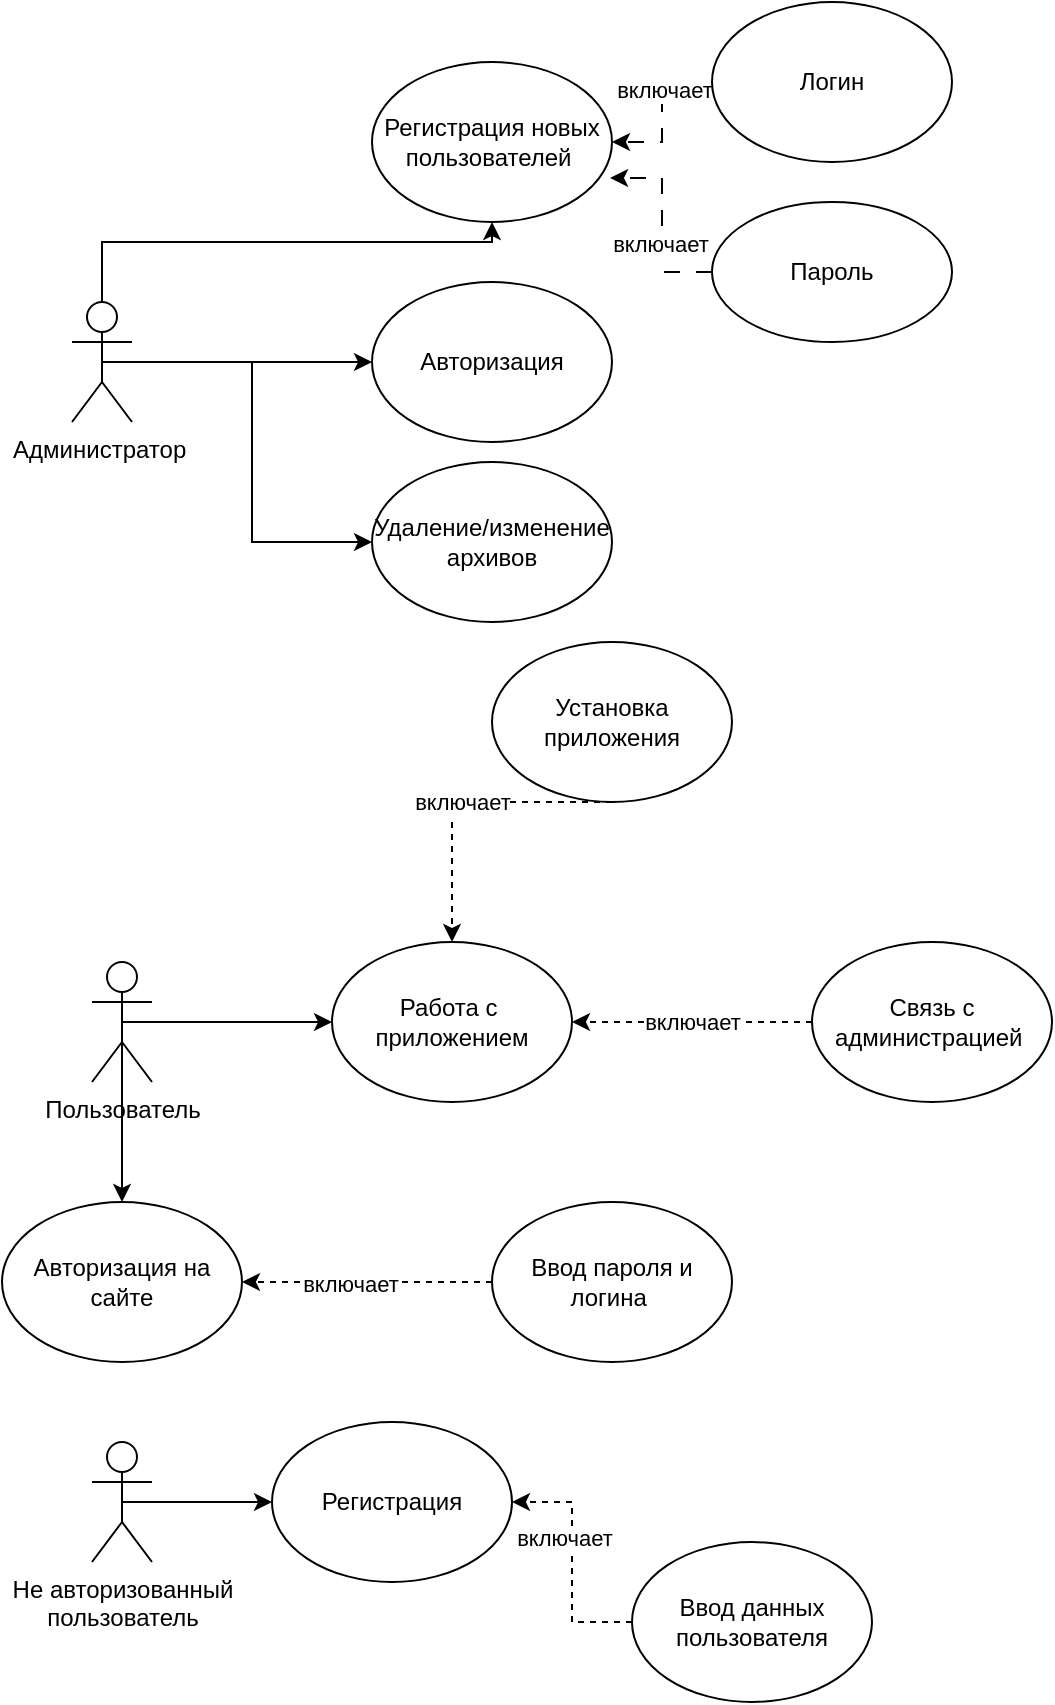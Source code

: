<mxfile version="20.8.18" type="device"><diagram id="C5RBs43oDa-KdzZeNtuy" name="Page-1"><mxGraphModel dx="1595" dy="879" grid="1" gridSize="10" guides="1" tooltips="1" connect="1" arrows="1" fold="1" page="1" pageScale="1" pageWidth="827" pageHeight="1169" math="0" shadow="0"><root><mxCell id="WIyWlLk6GJQsqaUBKTNV-0"/><mxCell id="WIyWlLk6GJQsqaUBKTNV-1" parent="WIyWlLk6GJQsqaUBKTNV-0"/><mxCell id="6-mMtzpj5kjU5DEhZD6X-6" style="edgeStyle=orthogonalEdgeStyle;rounded=0;orthogonalLoop=1;jettySize=auto;html=1;exitX=0.5;exitY=0.5;exitDx=0;exitDy=0;exitPerimeter=0;" edge="1" parent="WIyWlLk6GJQsqaUBKTNV-1" source="6-mMtzpj5kjU5DEhZD6X-0" target="6-mMtzpj5kjU5DEhZD6X-5"><mxGeometry relative="1" as="geometry"><Array as="points"><mxPoint x="75" y="140"/></Array></mxGeometry></mxCell><mxCell id="6-mMtzpj5kjU5DEhZD6X-12" style="edgeStyle=orthogonalEdgeStyle;rounded=0;orthogonalLoop=1;jettySize=auto;html=1;exitX=0.5;exitY=0.5;exitDx=0;exitDy=0;exitPerimeter=0;entryX=0;entryY=0.5;entryDx=0;entryDy=0;" edge="1" parent="WIyWlLk6GJQsqaUBKTNV-1" source="6-mMtzpj5kjU5DEhZD6X-0" target="6-mMtzpj5kjU5DEhZD6X-8"><mxGeometry relative="1" as="geometry"/></mxCell><mxCell id="6-mMtzpj5kjU5DEhZD6X-14" style="edgeStyle=orthogonalEdgeStyle;rounded=0;orthogonalLoop=1;jettySize=auto;html=1;exitX=0.5;exitY=0.5;exitDx=0;exitDy=0;exitPerimeter=0;entryX=0;entryY=0.5;entryDx=0;entryDy=0;" edge="1" parent="WIyWlLk6GJQsqaUBKTNV-1" source="6-mMtzpj5kjU5DEhZD6X-0" target="6-mMtzpj5kjU5DEhZD6X-13"><mxGeometry relative="1" as="geometry"/></mxCell><mxCell id="6-mMtzpj5kjU5DEhZD6X-0" value="Администратор&amp;nbsp;" style="shape=umlActor;verticalLabelPosition=bottom;verticalAlign=top;html=1;outlineConnect=0;" vertex="1" parent="WIyWlLk6GJQsqaUBKTNV-1"><mxGeometry x="60" y="170" width="30" height="60" as="geometry"/></mxCell><mxCell id="6-mMtzpj5kjU5DEhZD6X-39" style="edgeStyle=orthogonalEdgeStyle;rounded=0;orthogonalLoop=1;jettySize=auto;html=1;exitX=0.5;exitY=0.5;exitDx=0;exitDy=0;exitPerimeter=0;entryX=0.5;entryY=0;entryDx=0;entryDy=0;" edge="1" parent="WIyWlLk6GJQsqaUBKTNV-1" source="6-mMtzpj5kjU5DEhZD6X-3" target="6-mMtzpj5kjU5DEhZD6X-28"><mxGeometry relative="1" as="geometry"/></mxCell><mxCell id="6-mMtzpj5kjU5DEhZD6X-41" style="edgeStyle=orthogonalEdgeStyle;rounded=0;orthogonalLoop=1;jettySize=auto;html=1;exitX=0.5;exitY=0.5;exitDx=0;exitDy=0;exitPerimeter=0;entryX=0;entryY=0.5;entryDx=0;entryDy=0;" edge="1" parent="WIyWlLk6GJQsqaUBKTNV-1" source="6-mMtzpj5kjU5DEhZD6X-3" target="6-mMtzpj5kjU5DEhZD6X-40"><mxGeometry relative="1" as="geometry"/></mxCell><mxCell id="6-mMtzpj5kjU5DEhZD6X-3" value="Пользователь" style="shape=umlActor;verticalLabelPosition=bottom;verticalAlign=top;html=1;outlineConnect=0;" vertex="1" parent="WIyWlLk6GJQsqaUBKTNV-1"><mxGeometry x="70" y="500" width="30" height="60" as="geometry"/></mxCell><mxCell id="6-mMtzpj5kjU5DEhZD6X-5" value="Регистрация новых&lt;br&gt;пользователей&amp;nbsp;" style="ellipse;whiteSpace=wrap;html=1;" vertex="1" parent="WIyWlLk6GJQsqaUBKTNV-1"><mxGeometry x="210" y="50" width="120" height="80" as="geometry"/></mxCell><mxCell id="6-mMtzpj5kjU5DEhZD6X-8" value="Авторизация" style="ellipse;whiteSpace=wrap;html=1;" vertex="1" parent="WIyWlLk6GJQsqaUBKTNV-1"><mxGeometry x="210" y="160" width="120" height="80" as="geometry"/></mxCell><mxCell id="6-mMtzpj5kjU5DEhZD6X-13" value="Удаление/изменение архивов" style="ellipse;whiteSpace=wrap;html=1;" vertex="1" parent="WIyWlLk6GJQsqaUBKTNV-1"><mxGeometry x="210" y="250" width="120" height="80" as="geometry"/></mxCell><mxCell id="6-mMtzpj5kjU5DEhZD6X-24" style="edgeStyle=orthogonalEdgeStyle;rounded=0;orthogonalLoop=1;jettySize=auto;html=1;exitX=0;exitY=0.5;exitDx=0;exitDy=0;entryX=1;entryY=0.5;entryDx=0;entryDy=0;dashed=1;dashPattern=8 8;" edge="1" parent="WIyWlLk6GJQsqaUBKTNV-1" source="6-mMtzpj5kjU5DEhZD6X-15" target="6-mMtzpj5kjU5DEhZD6X-5"><mxGeometry relative="1" as="geometry"/></mxCell><mxCell id="6-mMtzpj5kjU5DEhZD6X-50" value="включает" style="edgeLabel;html=1;align=center;verticalAlign=middle;resizable=0;points=[];" vertex="1" connectable="0" parent="6-mMtzpj5kjU5DEhZD6X-24"><mxGeometry x="-0.286" y="1" relative="1" as="geometry"><mxPoint as="offset"/></mxGeometry></mxCell><mxCell id="6-mMtzpj5kjU5DEhZD6X-15" value="Логин" style="ellipse;whiteSpace=wrap;html=1;" vertex="1" parent="WIyWlLk6GJQsqaUBKTNV-1"><mxGeometry x="380" y="20" width="120" height="80" as="geometry"/></mxCell><mxCell id="6-mMtzpj5kjU5DEhZD6X-23" style="edgeStyle=orthogonalEdgeStyle;rounded=0;orthogonalLoop=1;jettySize=auto;html=1;exitX=0;exitY=0.5;exitDx=0;exitDy=0;entryX=0.992;entryY=0.725;entryDx=0;entryDy=0;entryPerimeter=0;dashed=1;dashPattern=8 8;" edge="1" parent="WIyWlLk6GJQsqaUBKTNV-1" source="6-mMtzpj5kjU5DEhZD6X-16" target="6-mMtzpj5kjU5DEhZD6X-5"><mxGeometry relative="1" as="geometry"/></mxCell><mxCell id="6-mMtzpj5kjU5DEhZD6X-49" value="включает" style="edgeLabel;html=1;align=center;verticalAlign=middle;resizable=0;points=[];" vertex="1" connectable="0" parent="6-mMtzpj5kjU5DEhZD6X-23"><mxGeometry x="-0.196" y="1" relative="1" as="geometry"><mxPoint as="offset"/></mxGeometry></mxCell><mxCell id="6-mMtzpj5kjU5DEhZD6X-16" value="Пароль" style="ellipse;whiteSpace=wrap;html=1;" vertex="1" parent="WIyWlLk6GJQsqaUBKTNV-1"><mxGeometry x="380" y="120" width="120" height="70" as="geometry"/></mxCell><mxCell id="6-mMtzpj5kjU5DEhZD6X-38" style="edgeStyle=orthogonalEdgeStyle;rounded=0;orthogonalLoop=1;jettySize=auto;html=1;exitX=0;exitY=0.5;exitDx=0;exitDy=0;entryX=1;entryY=0.5;entryDx=0;entryDy=0;dashed=1;" edge="1" parent="WIyWlLk6GJQsqaUBKTNV-1" source="6-mMtzpj5kjU5DEhZD6X-27" target="6-mMtzpj5kjU5DEhZD6X-28"><mxGeometry relative="1" as="geometry"><Array as="points"><mxPoint x="160" y="660"/><mxPoint x="160" y="660"/></Array></mxGeometry></mxCell><mxCell id="6-mMtzpj5kjU5DEhZD6X-52" value="включает" style="edgeLabel;html=1;align=center;verticalAlign=middle;resizable=0;points=[];" vertex="1" connectable="0" parent="6-mMtzpj5kjU5DEhZD6X-38"><mxGeometry x="0.136" y="1" relative="1" as="geometry"><mxPoint as="offset"/></mxGeometry></mxCell><mxCell id="6-mMtzpj5kjU5DEhZD6X-27" value="Ввод пароля и логина&amp;nbsp;" style="ellipse;whiteSpace=wrap;html=1;" vertex="1" parent="WIyWlLk6GJQsqaUBKTNV-1"><mxGeometry x="270" y="620" width="120" height="80" as="geometry"/></mxCell><mxCell id="6-mMtzpj5kjU5DEhZD6X-28" value="Авторизация на сайте" style="ellipse;whiteSpace=wrap;html=1;" vertex="1" parent="WIyWlLk6GJQsqaUBKTNV-1"><mxGeometry x="25" y="620" width="120" height="80" as="geometry"/></mxCell><mxCell id="6-mMtzpj5kjU5DEhZD6X-29" value="Регистрация" style="ellipse;whiteSpace=wrap;html=1;" vertex="1" parent="WIyWlLk6GJQsqaUBKTNV-1"><mxGeometry x="160" y="730" width="120" height="80" as="geometry"/></mxCell><mxCell id="6-mMtzpj5kjU5DEhZD6X-37" style="edgeStyle=orthogonalEdgeStyle;rounded=0;orthogonalLoop=1;jettySize=auto;html=1;exitX=0;exitY=0.5;exitDx=0;exitDy=0;entryX=1;entryY=0.5;entryDx=0;entryDy=0;dashed=1;" edge="1" parent="WIyWlLk6GJQsqaUBKTNV-1" source="6-mMtzpj5kjU5DEhZD6X-30" target="6-mMtzpj5kjU5DEhZD6X-29"><mxGeometry relative="1" as="geometry"/></mxCell><mxCell id="6-mMtzpj5kjU5DEhZD6X-51" value="включает" style="edgeLabel;html=1;align=center;verticalAlign=middle;resizable=0;points=[];" vertex="1" connectable="0" parent="6-mMtzpj5kjU5DEhZD6X-37"><mxGeometry x="0.196" y="4" relative="1" as="geometry"><mxPoint as="offset"/></mxGeometry></mxCell><mxCell id="6-mMtzpj5kjU5DEhZD6X-30" value="Ввод данных&lt;br&gt;пользователя" style="ellipse;whiteSpace=wrap;html=1;" vertex="1" parent="WIyWlLk6GJQsqaUBKTNV-1"><mxGeometry x="340" y="790" width="120" height="80" as="geometry"/></mxCell><mxCell id="6-mMtzpj5kjU5DEhZD6X-40" value="Работа с&amp;nbsp; приложением" style="ellipse;whiteSpace=wrap;html=1;" vertex="1" parent="WIyWlLk6GJQsqaUBKTNV-1"><mxGeometry x="190" y="490" width="120" height="80" as="geometry"/></mxCell><mxCell id="6-mMtzpj5kjU5DEhZD6X-43" style="edgeStyle=orthogonalEdgeStyle;rounded=0;orthogonalLoop=1;jettySize=auto;html=1;exitX=0.5;exitY=0.5;exitDx=0;exitDy=0;exitPerimeter=0;entryX=0;entryY=0.5;entryDx=0;entryDy=0;" edge="1" parent="WIyWlLk6GJQsqaUBKTNV-1" source="6-mMtzpj5kjU5DEhZD6X-42" target="6-mMtzpj5kjU5DEhZD6X-29"><mxGeometry relative="1" as="geometry"/></mxCell><mxCell id="6-mMtzpj5kjU5DEhZD6X-42" value="Не авторизованный&lt;br&gt;&amp;nbsp;пользователь&amp;nbsp;" style="shape=umlActor;verticalLabelPosition=bottom;verticalAlign=top;html=1;outlineConnect=0;" vertex="1" parent="WIyWlLk6GJQsqaUBKTNV-1"><mxGeometry x="70" y="740" width="30" height="60" as="geometry"/></mxCell><mxCell id="6-mMtzpj5kjU5DEhZD6X-45" value="включает" style="edgeStyle=orthogonalEdgeStyle;rounded=0;orthogonalLoop=1;jettySize=auto;html=1;exitX=0.5;exitY=1;exitDx=0;exitDy=0;entryX=0.5;entryY=0;entryDx=0;entryDy=0;dashed=1;" edge="1" parent="WIyWlLk6GJQsqaUBKTNV-1" source="6-mMtzpj5kjU5DEhZD6X-44" target="6-mMtzpj5kjU5DEhZD6X-40"><mxGeometry relative="1" as="geometry"><Array as="points"><mxPoint x="250" y="450"/><mxPoint x="250" y="450"/></Array></mxGeometry></mxCell><mxCell id="6-mMtzpj5kjU5DEhZD6X-44" value="Установка приложения" style="ellipse;whiteSpace=wrap;html=1;" vertex="1" parent="WIyWlLk6GJQsqaUBKTNV-1"><mxGeometry x="270" y="340" width="120" height="80" as="geometry"/></mxCell><mxCell id="6-mMtzpj5kjU5DEhZD6X-48" value="включает" style="edgeStyle=orthogonalEdgeStyle;rounded=0;orthogonalLoop=1;jettySize=auto;html=1;exitX=0;exitY=0.5;exitDx=0;exitDy=0;entryX=1;entryY=0.5;entryDx=0;entryDy=0;dashed=1;" edge="1" parent="WIyWlLk6GJQsqaUBKTNV-1" source="6-mMtzpj5kjU5DEhZD6X-46" target="6-mMtzpj5kjU5DEhZD6X-40"><mxGeometry relative="1" as="geometry"/></mxCell><mxCell id="6-mMtzpj5kjU5DEhZD6X-46" value="Связь с администрацией&amp;nbsp;" style="ellipse;whiteSpace=wrap;html=1;" vertex="1" parent="WIyWlLk6GJQsqaUBKTNV-1"><mxGeometry x="430" y="490" width="120" height="80" as="geometry"/></mxCell></root></mxGraphModel></diagram></mxfile>
